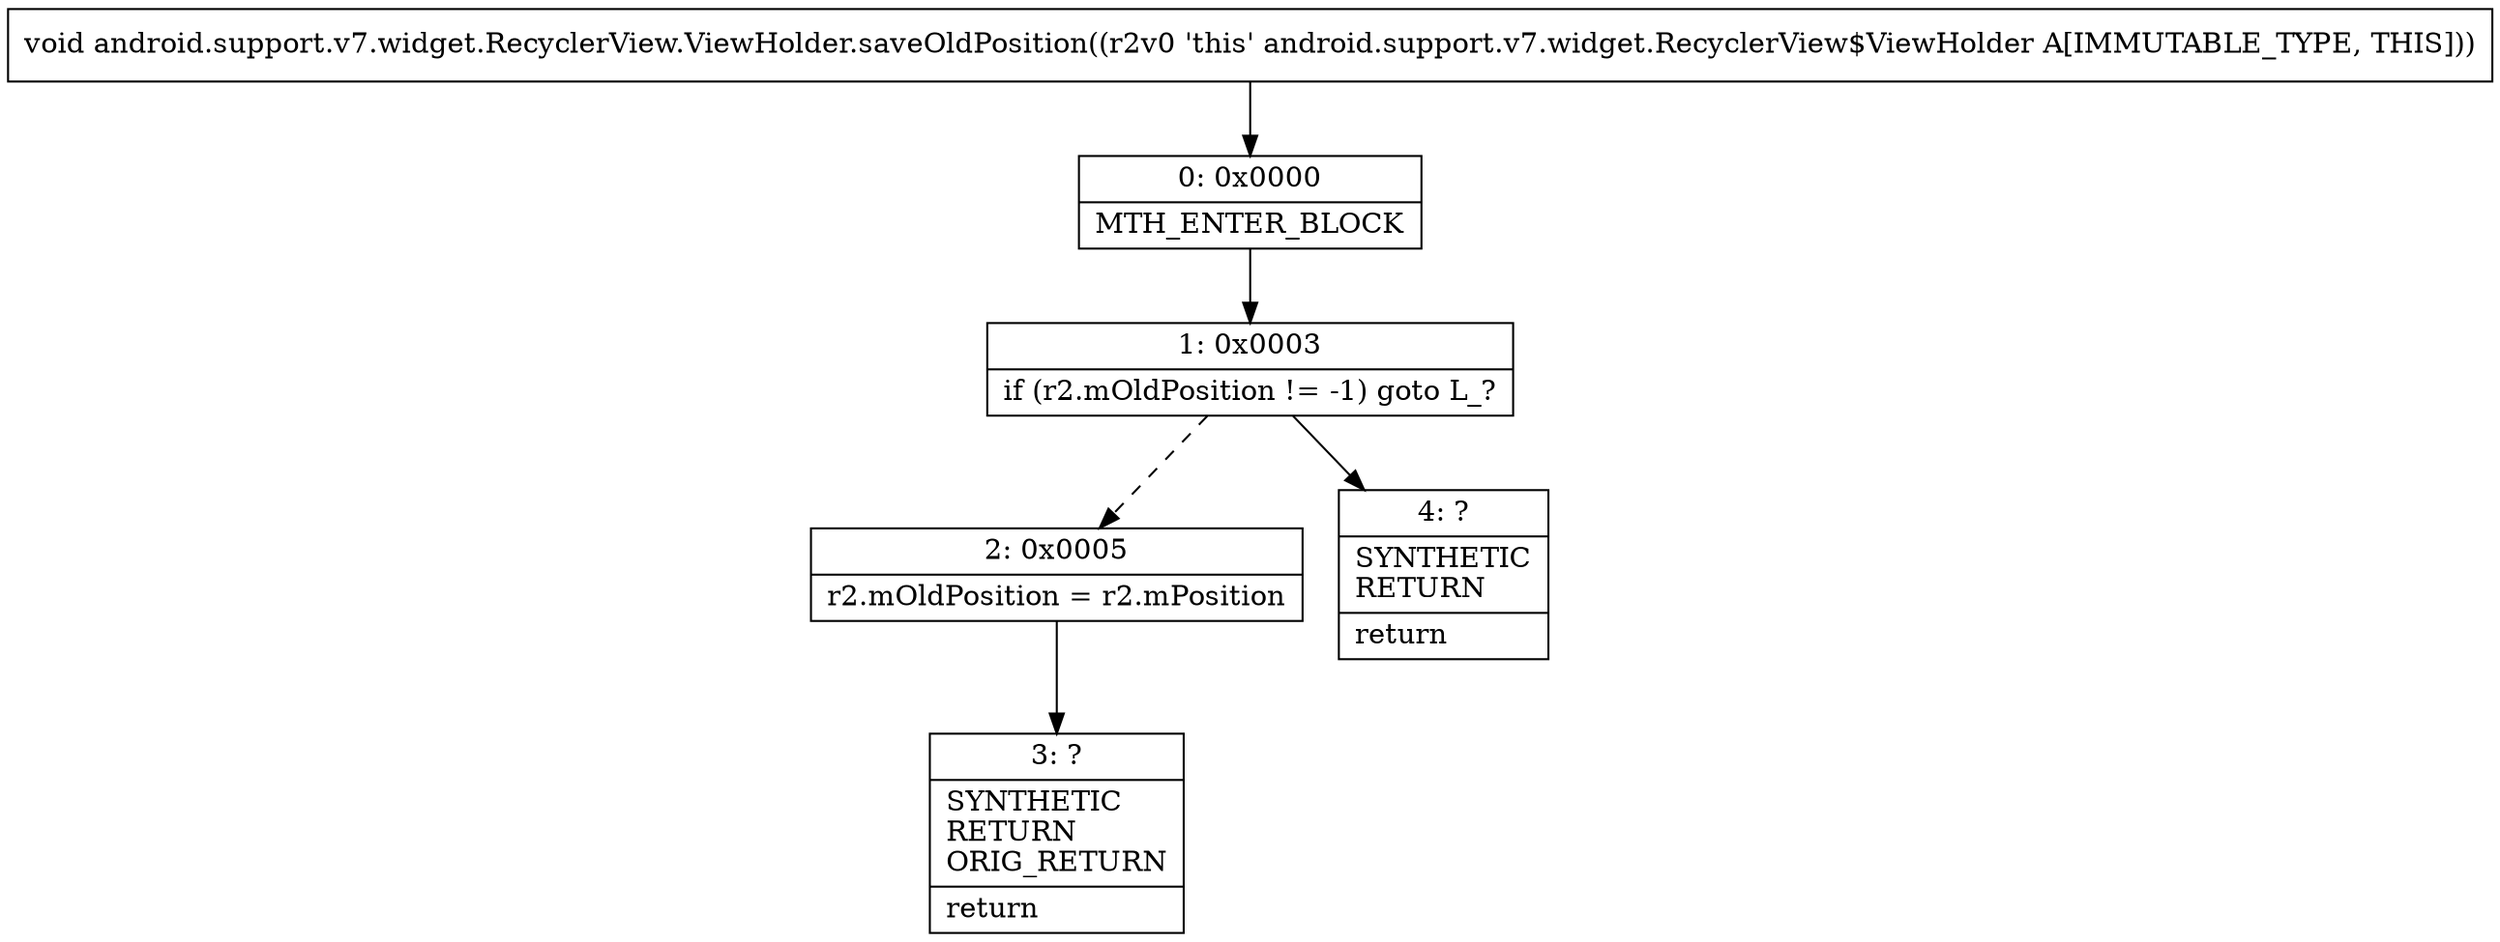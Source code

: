 digraph "CFG forandroid.support.v7.widget.RecyclerView.ViewHolder.saveOldPosition()V" {
Node_0 [shape=record,label="{0\:\ 0x0000|MTH_ENTER_BLOCK\l}"];
Node_1 [shape=record,label="{1\:\ 0x0003|if (r2.mOldPosition != \-1) goto L_?\l}"];
Node_2 [shape=record,label="{2\:\ 0x0005|r2.mOldPosition = r2.mPosition\l}"];
Node_3 [shape=record,label="{3\:\ ?|SYNTHETIC\lRETURN\lORIG_RETURN\l|return\l}"];
Node_4 [shape=record,label="{4\:\ ?|SYNTHETIC\lRETURN\l|return\l}"];
MethodNode[shape=record,label="{void android.support.v7.widget.RecyclerView.ViewHolder.saveOldPosition((r2v0 'this' android.support.v7.widget.RecyclerView$ViewHolder A[IMMUTABLE_TYPE, THIS])) }"];
MethodNode -> Node_0;
Node_0 -> Node_1;
Node_1 -> Node_2[style=dashed];
Node_1 -> Node_4;
Node_2 -> Node_3;
}

